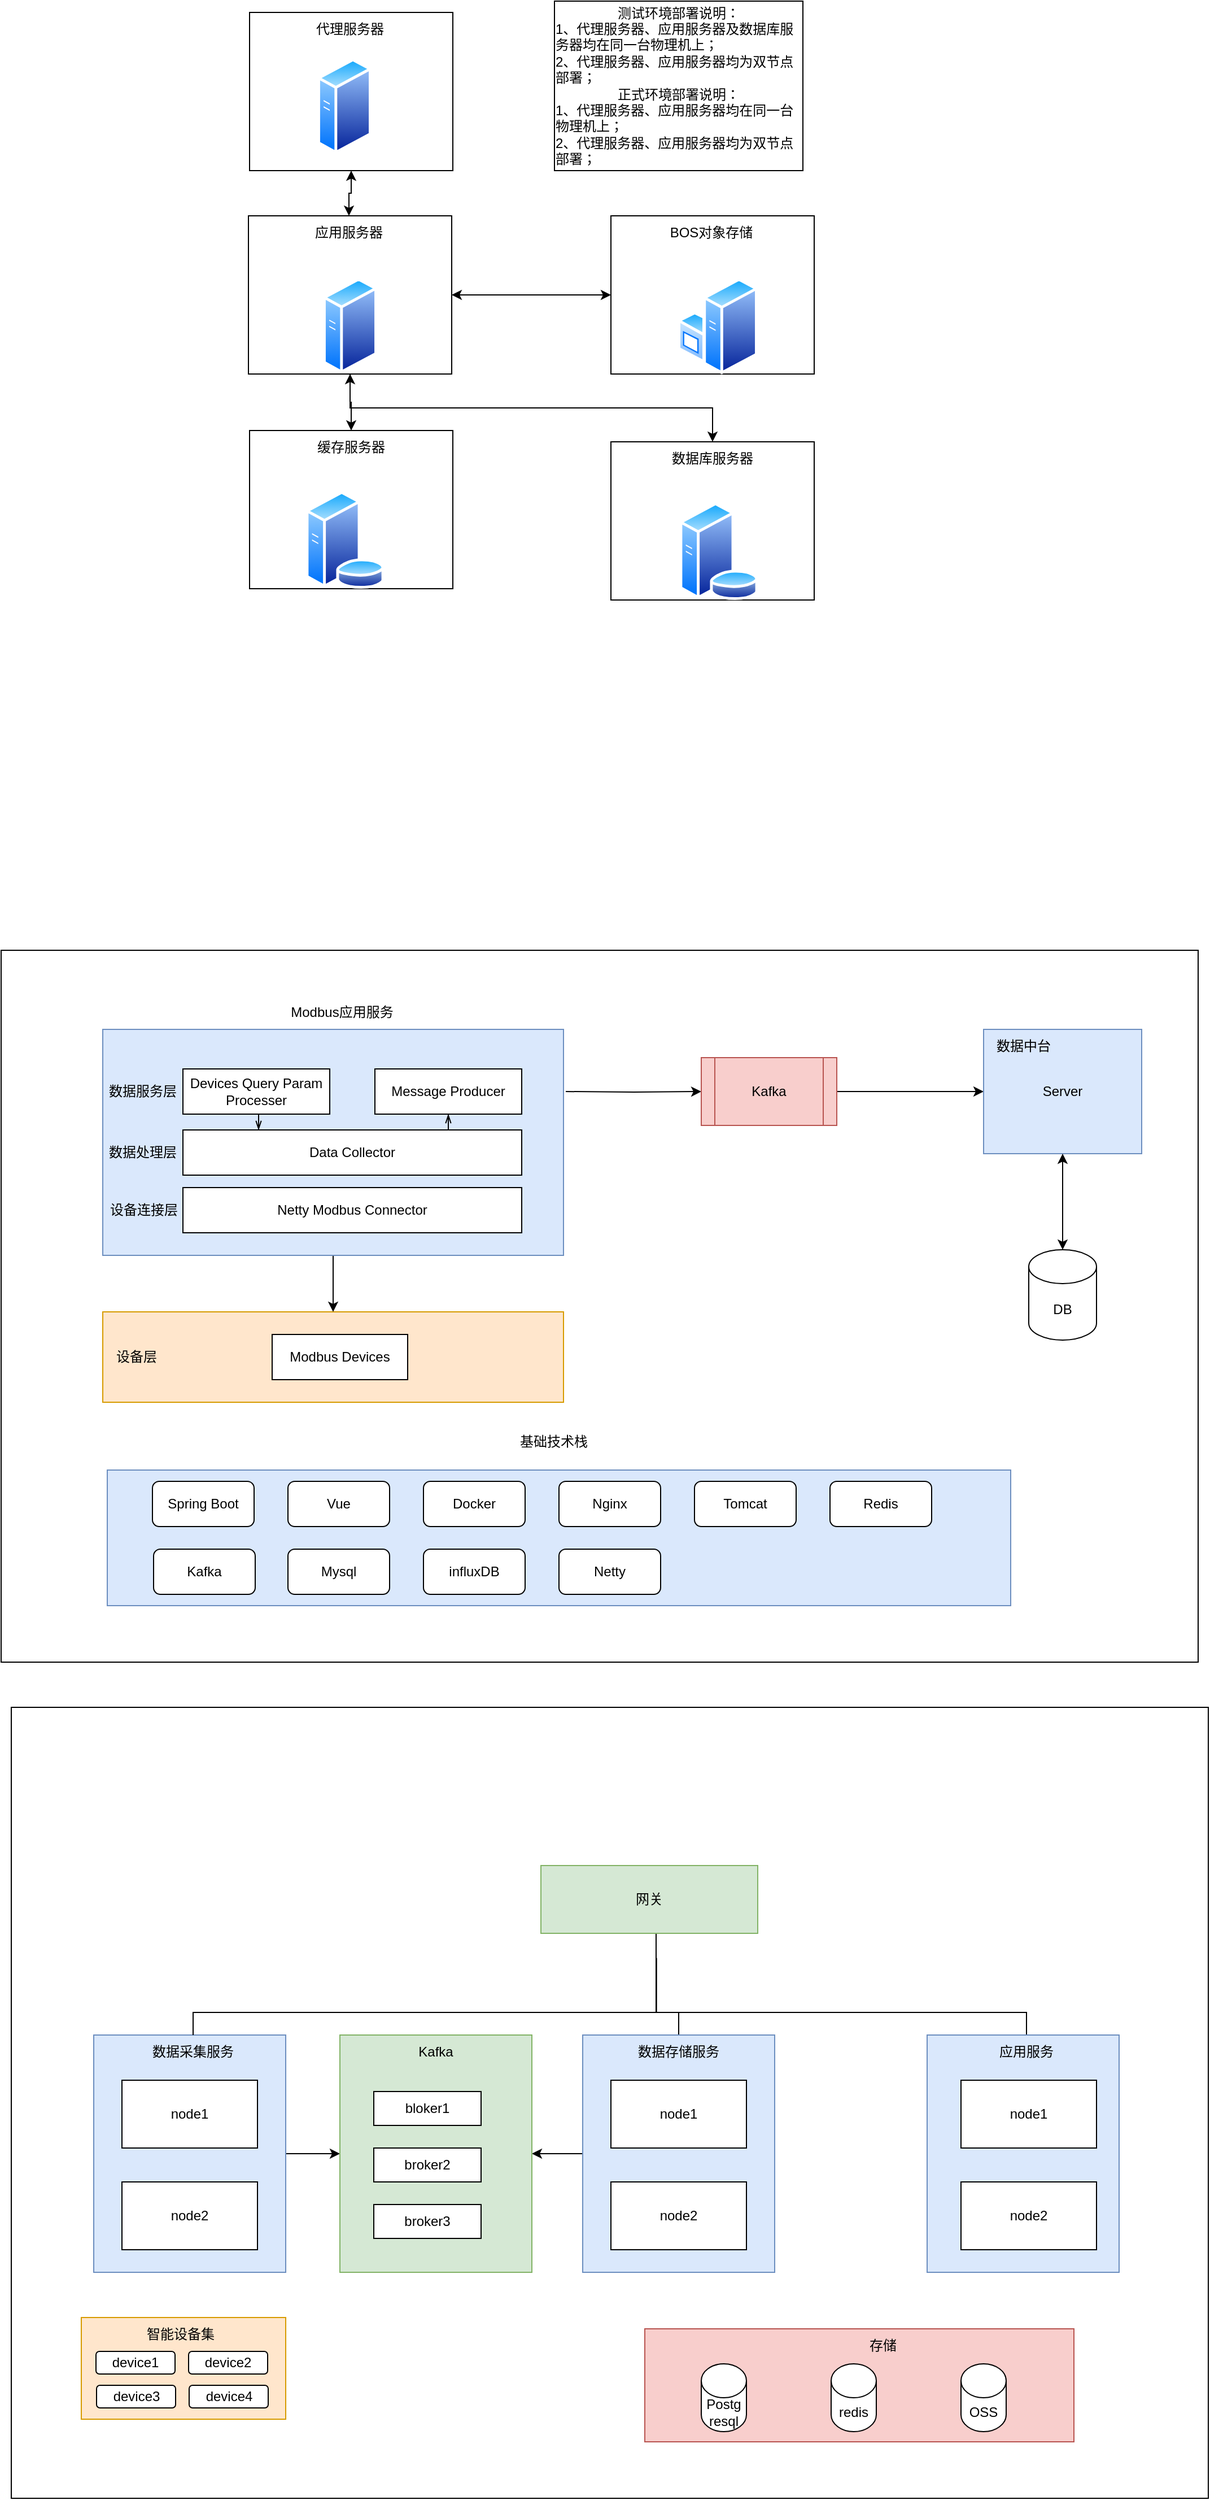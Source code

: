 <mxfile version="24.7.17">
  <diagram name="第 1 页" id="_1aIhdmDM284lSInx7OT">
    <mxGraphModel dx="2261" dy="738" grid="1" gridSize="10" guides="1" tooltips="1" connect="1" arrows="1" fold="1" page="1" pageScale="1" pageWidth="827" pageHeight="1169" math="0" shadow="0">
      <root>
        <mxCell id="0" />
        <mxCell id="1" parent="0" />
        <mxCell id="IbspW1gByAS5AUTnRJZN-32" value="" style="rounded=0;whiteSpace=wrap;html=1;" vertex="1" parent="1">
          <mxGeometry x="-40" y="1010" width="1060" height="630" as="geometry" />
        </mxCell>
        <mxCell id="uXgwrSXC-JMC888QQSOs-27" style="edgeStyle=orthogonalEdgeStyle;rounded=0;orthogonalLoop=1;jettySize=auto;html=1;exitX=0.5;exitY=1;exitDx=0;exitDy=0;entryX=0.5;entryY=0;entryDx=0;entryDy=0;startArrow=classic;startFill=1;" parent="1" source="uXgwrSXC-JMC888QQSOs-1" target="uXgwrSXC-JMC888QQSOs-7" edge="1">
          <mxGeometry relative="1" as="geometry" />
        </mxCell>
        <mxCell id="uXgwrSXC-JMC888QQSOs-1" value="" style="rounded=0;whiteSpace=wrap;html=1;" parent="1" vertex="1">
          <mxGeometry x="180" y="180" width="180" height="140" as="geometry" />
        </mxCell>
        <mxCell id="uXgwrSXC-JMC888QQSOs-3" value="" style="image;aspect=fixed;perimeter=ellipsePerimeter;html=1;align=center;shadow=0;dashed=0;spacingTop=3;image=img/lib/active_directory/generic_server.svg;" parent="1" vertex="1">
          <mxGeometry x="240" y="220" width="48" height="85.71" as="geometry" />
        </mxCell>
        <mxCell id="uXgwrSXC-JMC888QQSOs-4" value="代理服务器" style="text;strokeColor=none;align=center;fillColor=none;html=1;verticalAlign=middle;whiteSpace=wrap;rounded=0;" parent="1" vertex="1">
          <mxGeometry x="228" y="180" width="82" height="30" as="geometry" />
        </mxCell>
        <mxCell id="uXgwrSXC-JMC888QQSOs-25" style="edgeStyle=orthogonalEdgeStyle;rounded=0;orthogonalLoop=1;jettySize=auto;html=1;exitX=1;exitY=0.5;exitDx=0;exitDy=0;entryX=0;entryY=0.5;entryDx=0;entryDy=0;startArrow=classic;startFill=1;" parent="1" source="uXgwrSXC-JMC888QQSOs-5" target="uXgwrSXC-JMC888QQSOs-10" edge="1">
          <mxGeometry relative="1" as="geometry" />
        </mxCell>
        <mxCell id="uXgwrSXC-JMC888QQSOs-5" value="" style="rounded=0;whiteSpace=wrap;html=1;" parent="1" vertex="1">
          <mxGeometry x="179" y="360" width="180" height="140" as="geometry" />
        </mxCell>
        <mxCell id="uXgwrSXC-JMC888QQSOs-7" value="应用服务器" style="text;strokeColor=none;align=center;fillColor=none;html=1;verticalAlign=middle;whiteSpace=wrap;rounded=0;" parent="1" vertex="1">
          <mxGeometry x="227" y="360" width="82" height="30" as="geometry" />
        </mxCell>
        <mxCell id="uXgwrSXC-JMC888QQSOs-23" style="edgeStyle=orthogonalEdgeStyle;rounded=0;orthogonalLoop=1;jettySize=auto;html=1;exitX=0.5;exitY=1;exitDx=0;exitDy=0;entryX=0.5;entryY=0;entryDx=0;entryDy=0;" parent="1" source="uXgwrSXC-JMC888QQSOs-9" target="uXgwrSXC-JMC888QQSOs-15" edge="1">
          <mxGeometry relative="1" as="geometry" />
        </mxCell>
        <mxCell id="uXgwrSXC-JMC888QQSOs-24" style="edgeStyle=orthogonalEdgeStyle;rounded=0;orthogonalLoop=1;jettySize=auto;html=1;exitX=0.5;exitY=1;exitDx=0;exitDy=0;startArrow=classic;startFill=1;" parent="1" source="uXgwrSXC-JMC888QQSOs-9" target="uXgwrSXC-JMC888QQSOs-18" edge="1">
          <mxGeometry relative="1" as="geometry" />
        </mxCell>
        <mxCell id="uXgwrSXC-JMC888QQSOs-9" value="" style="image;aspect=fixed;perimeter=ellipsePerimeter;html=1;align=center;shadow=0;dashed=0;spacingTop=3;image=img/lib/active_directory/generic_server.svg;" parent="1" vertex="1">
          <mxGeometry x="245" y="414.29" width="48" height="85.71" as="geometry" />
        </mxCell>
        <mxCell id="uXgwrSXC-JMC888QQSOs-10" value="" style="rounded=0;whiteSpace=wrap;html=1;" parent="1" vertex="1">
          <mxGeometry x="500" y="360" width="180" height="140" as="geometry" />
        </mxCell>
        <mxCell id="uXgwrSXC-JMC888QQSOs-12" value="BOS对象存储" style="text;strokeColor=none;align=center;fillColor=none;html=1;verticalAlign=middle;whiteSpace=wrap;rounded=0;" parent="1" vertex="1">
          <mxGeometry x="548" y="360" width="82" height="30" as="geometry" />
        </mxCell>
        <mxCell id="uXgwrSXC-JMC888QQSOs-13" value="" style="rounded=0;whiteSpace=wrap;html=1;" parent="1" vertex="1">
          <mxGeometry x="180" y="550" width="180" height="140" as="geometry" />
        </mxCell>
        <mxCell id="uXgwrSXC-JMC888QQSOs-15" value="缓存服务器" style="text;strokeColor=none;align=center;fillColor=none;html=1;verticalAlign=middle;whiteSpace=wrap;rounded=0;" parent="1" vertex="1">
          <mxGeometry x="229" y="550" width="82" height="30" as="geometry" />
        </mxCell>
        <mxCell id="uXgwrSXC-JMC888QQSOs-16" value="" style="rounded=0;whiteSpace=wrap;html=1;" parent="1" vertex="1">
          <mxGeometry x="500" y="560" width="180" height="140" as="geometry" />
        </mxCell>
        <mxCell id="uXgwrSXC-JMC888QQSOs-18" value="数据库服务器" style="text;strokeColor=none;align=center;fillColor=none;html=1;verticalAlign=middle;whiteSpace=wrap;rounded=0;" parent="1" vertex="1">
          <mxGeometry x="549" y="560" width="82" height="30" as="geometry" />
        </mxCell>
        <mxCell id="uXgwrSXC-JMC888QQSOs-19" value="" style="image;aspect=fixed;perimeter=ellipsePerimeter;html=1;align=center;shadow=0;dashed=0;spacingTop=3;image=img/lib/active_directory/database_server.svg;" parent="1" vertex="1">
          <mxGeometry x="229" y="603.41" width="71" height="86.59" as="geometry" />
        </mxCell>
        <mxCell id="uXgwrSXC-JMC888QQSOs-20" value="" style="image;aspect=fixed;perimeter=ellipsePerimeter;html=1;align=center;shadow=0;dashed=0;spacingTop=3;image=img/lib/active_directory/database_server.svg;" parent="1" vertex="1">
          <mxGeometry x="560" y="613.41" width="71" height="86.59" as="geometry" />
        </mxCell>
        <mxCell id="uXgwrSXC-JMC888QQSOs-21" value="" style="image;aspect=fixed;perimeter=ellipsePerimeter;html=1;align=center;shadow=0;dashed=0;spacingTop=3;image=img/lib/active_directory/windows_server.svg;" parent="1" vertex="1">
          <mxGeometry x="559" y="414.29" width="71" height="86.59" as="geometry" />
        </mxCell>
        <mxCell id="uXgwrSXC-JMC888QQSOs-28" value="&lt;div style=&quot;&quot;&gt;&lt;span style=&quot;background-color: initial;&quot;&gt;测试环境部署说明：&lt;/span&gt;&lt;/div&gt;&lt;div style=&quot;text-align: left;&quot;&gt;1、代理服务器、应用服务器及数据库服务器均在同一台物理机上；&lt;/div&gt;&lt;div style=&quot;text-align: left;&quot;&gt;2、代理服务器、应用服务器均为双节点部署；&lt;/div&gt;&lt;div&gt;正式环境部署说明：&lt;/div&gt;&lt;div&gt;&lt;div style=&quot;text-align: left;&quot;&gt;1、代理服务器、应用服务器均在同一台物理机上；&lt;/div&gt;&lt;div style=&quot;text-align: left;&quot;&gt;2、代理服务器、应用服务器均为双节点部署；&lt;/div&gt;&lt;/div&gt;" style="rounded=0;whiteSpace=wrap;html=1;" parent="1" vertex="1">
          <mxGeometry x="450" y="170" width="220" height="150" as="geometry" />
        </mxCell>
        <mxCell id="IbspW1gByAS5AUTnRJZN-8" style="edgeStyle=orthogonalEdgeStyle;rounded=0;orthogonalLoop=1;jettySize=auto;html=1;exitX=1;exitY=0.5;exitDx=0;exitDy=0;entryX=0;entryY=0.5;entryDx=0;entryDy=0;" edge="1" parent="1" target="IbspW1gByAS5AUTnRJZN-4">
          <mxGeometry relative="1" as="geometry">
            <mxPoint x="460" y="1135" as="sourcePoint" />
          </mxGeometry>
        </mxCell>
        <mxCell id="IbspW1gByAS5AUTnRJZN-9" style="edgeStyle=orthogonalEdgeStyle;rounded=0;orthogonalLoop=1;jettySize=auto;html=1;exitX=1;exitY=0.5;exitDx=0;exitDy=0;entryX=0;entryY=0.5;entryDx=0;entryDy=0;" edge="1" parent="1" source="IbspW1gByAS5AUTnRJZN-4" target="IbspW1gByAS5AUTnRJZN-7">
          <mxGeometry relative="1" as="geometry" />
        </mxCell>
        <mxCell id="IbspW1gByAS5AUTnRJZN-4" value="Kafka" style="shape=process;whiteSpace=wrap;html=1;backgroundOutline=1;fillColor=#f8cecc;strokeColor=#b85450;" vertex="1" parent="1">
          <mxGeometry x="580" y="1105" width="120" height="60" as="geometry" />
        </mxCell>
        <mxCell id="IbspW1gByAS5AUTnRJZN-7" value="Server" style="rounded=0;whiteSpace=wrap;html=1;fillColor=#dae8fc;strokeColor=#6c8ebf;" vertex="1" parent="1">
          <mxGeometry x="830" y="1080" width="140" height="110" as="geometry" />
        </mxCell>
        <mxCell id="IbspW1gByAS5AUTnRJZN-10" value="DB" style="shape=cylinder3;whiteSpace=wrap;html=1;boundedLbl=1;backgroundOutline=1;size=15;" vertex="1" parent="1">
          <mxGeometry x="870" y="1275" width="60" height="80" as="geometry" />
        </mxCell>
        <mxCell id="IbspW1gByAS5AUTnRJZN-11" style="edgeStyle=orthogonalEdgeStyle;rounded=0;orthogonalLoop=1;jettySize=auto;html=1;exitX=0.5;exitY=0;exitDx=0;exitDy=0;exitPerimeter=0;entryX=0.5;entryY=1;entryDx=0;entryDy=0;startArrow=classic;startFill=1;" edge="1" parent="1" source="IbspW1gByAS5AUTnRJZN-10" target="IbspW1gByAS5AUTnRJZN-7">
          <mxGeometry relative="1" as="geometry" />
        </mxCell>
        <mxCell id="IbspW1gByAS5AUTnRJZN-15" value="" style="rounded=0;whiteSpace=wrap;html=1;fillColor=#ffe6cc;strokeColor=#d79b00;" vertex="1" parent="1">
          <mxGeometry x="50" y="1330" width="408" height="80" as="geometry" />
        </mxCell>
        <mxCell id="IbspW1gByAS5AUTnRJZN-14" value="Modbus Devices" style="rounded=0;whiteSpace=wrap;html=1;" vertex="1" parent="1">
          <mxGeometry x="200" y="1350" width="120" height="40" as="geometry" />
        </mxCell>
        <mxCell id="IbspW1gByAS5AUTnRJZN-16" value="设备层" style="text;strokeColor=none;align=center;fillColor=none;html=1;verticalAlign=middle;whiteSpace=wrap;rounded=0;" vertex="1" parent="1">
          <mxGeometry x="50" y="1355" width="60" height="30" as="geometry" />
        </mxCell>
        <mxCell id="IbspW1gByAS5AUTnRJZN-31" style="edgeStyle=orthogonalEdgeStyle;rounded=0;orthogonalLoop=1;jettySize=auto;html=1;exitX=0.5;exitY=1;exitDx=0;exitDy=0;" edge="1" parent="1" source="IbspW1gByAS5AUTnRJZN-17" target="IbspW1gByAS5AUTnRJZN-15">
          <mxGeometry relative="1" as="geometry" />
        </mxCell>
        <mxCell id="IbspW1gByAS5AUTnRJZN-17" value="" style="rounded=0;whiteSpace=wrap;html=1;fillColor=#dae8fc;strokeColor=#6c8ebf;" vertex="1" parent="1">
          <mxGeometry x="50" y="1080" width="408" height="200" as="geometry" />
        </mxCell>
        <mxCell id="IbspW1gByAS5AUTnRJZN-18" value="Netty Modbus Connector" style="rounded=0;whiteSpace=wrap;html=1;" vertex="1" parent="1">
          <mxGeometry x="121" y="1220" width="300" height="40" as="geometry" />
        </mxCell>
        <mxCell id="IbspW1gByAS5AUTnRJZN-19" value="设备连接层" style="text;strokeColor=none;align=center;fillColor=none;html=1;verticalAlign=middle;whiteSpace=wrap;rounded=0;" vertex="1" parent="1">
          <mxGeometry x="51" y="1225" width="71" height="30" as="geometry" />
        </mxCell>
        <mxCell id="IbspW1gByAS5AUTnRJZN-24" style="edgeStyle=orthogonalEdgeStyle;rounded=0;orthogonalLoop=1;jettySize=auto;html=1;exitX=0.75;exitY=0;exitDx=0;exitDy=0;entryX=0.5;entryY=1;entryDx=0;entryDy=0;endArrow=openThin;endFill=0;" edge="1" parent="1" source="IbspW1gByAS5AUTnRJZN-20" target="IbspW1gByAS5AUTnRJZN-21">
          <mxGeometry relative="1" as="geometry" />
        </mxCell>
        <mxCell id="IbspW1gByAS5AUTnRJZN-20" value="Data Collector" style="rounded=0;whiteSpace=wrap;html=1;" vertex="1" parent="1">
          <mxGeometry x="121" y="1169" width="300" height="40" as="geometry" />
        </mxCell>
        <mxCell id="IbspW1gByAS5AUTnRJZN-21" value="Message Producer" style="rounded=0;whiteSpace=wrap;html=1;" vertex="1" parent="1">
          <mxGeometry x="291" y="1115" width="130" height="40" as="geometry" />
        </mxCell>
        <mxCell id="IbspW1gByAS5AUTnRJZN-23" style="edgeStyle=orthogonalEdgeStyle;rounded=0;orthogonalLoop=1;jettySize=auto;html=1;exitX=0.5;exitY=1;exitDx=0;exitDy=0;entryX=0.25;entryY=0;entryDx=0;entryDy=0;endArrow=openThin;endFill=0;" edge="1" parent="1">
          <mxGeometry relative="1" as="geometry">
            <mxPoint x="178" y="1155" as="sourcePoint" />
            <mxPoint x="188" y="1169" as="targetPoint" />
          </mxGeometry>
        </mxCell>
        <mxCell id="IbspW1gByAS5AUTnRJZN-22" value="Devices Query Param Processer" style="rounded=0;whiteSpace=wrap;html=1;" vertex="1" parent="1">
          <mxGeometry x="121" y="1115" width="130" height="40" as="geometry" />
        </mxCell>
        <mxCell id="IbspW1gByAS5AUTnRJZN-25" value="数据中台" style="text;strokeColor=none;align=center;fillColor=none;html=1;verticalAlign=middle;whiteSpace=wrap;rounded=0;" vertex="1" parent="1">
          <mxGeometry x="820" y="1080" width="91" height="30" as="geometry" />
        </mxCell>
        <mxCell id="IbspW1gByAS5AUTnRJZN-27" value="数据处理层" style="text;strokeColor=none;align=center;fillColor=none;html=1;verticalAlign=middle;whiteSpace=wrap;rounded=0;" vertex="1" parent="1">
          <mxGeometry x="50" y="1174" width="71" height="30" as="geometry" />
        </mxCell>
        <mxCell id="IbspW1gByAS5AUTnRJZN-28" value="数据服务层" style="text;strokeColor=none;align=center;fillColor=none;html=1;verticalAlign=middle;whiteSpace=wrap;rounded=0;" vertex="1" parent="1">
          <mxGeometry x="50" y="1120" width="71" height="30" as="geometry" />
        </mxCell>
        <mxCell id="IbspW1gByAS5AUTnRJZN-29" value="Modbus应用服务" style="text;strokeColor=none;align=center;fillColor=none;html=1;verticalAlign=middle;whiteSpace=wrap;rounded=0;" vertex="1" parent="1">
          <mxGeometry x="212" y="1050" width="100" height="30" as="geometry" />
        </mxCell>
        <mxCell id="IbspW1gByAS5AUTnRJZN-33" value="" style="rounded=0;whiteSpace=wrap;html=1;fillColor=#dae8fc;strokeColor=#6c8ebf;" vertex="1" parent="1">
          <mxGeometry x="54" y="1470" width="800" height="120" as="geometry" />
        </mxCell>
        <mxCell id="IbspW1gByAS5AUTnRJZN-34" value="Spring Boot" style="rounded=1;whiteSpace=wrap;html=1;" vertex="1" parent="1">
          <mxGeometry x="94" y="1480" width="90" height="40" as="geometry" />
        </mxCell>
        <mxCell id="IbspW1gByAS5AUTnRJZN-35" value="基础技术栈" style="text;strokeColor=none;align=center;fillColor=none;html=1;verticalAlign=middle;whiteSpace=wrap;rounded=0;" vertex="1" parent="1">
          <mxGeometry x="414" y="1430" width="71" height="30" as="geometry" />
        </mxCell>
        <mxCell id="IbspW1gByAS5AUTnRJZN-36" value="Vue" style="rounded=1;whiteSpace=wrap;html=1;" vertex="1" parent="1">
          <mxGeometry x="214" y="1480" width="90" height="40" as="geometry" />
        </mxCell>
        <mxCell id="IbspW1gByAS5AUTnRJZN-37" value="Docker" style="rounded=1;whiteSpace=wrap;html=1;" vertex="1" parent="1">
          <mxGeometry x="334" y="1480" width="90" height="40" as="geometry" />
        </mxCell>
        <mxCell id="IbspW1gByAS5AUTnRJZN-38" value="Nginx" style="rounded=1;whiteSpace=wrap;html=1;" vertex="1" parent="1">
          <mxGeometry x="454" y="1480" width="90" height="40" as="geometry" />
        </mxCell>
        <mxCell id="IbspW1gByAS5AUTnRJZN-39" value="Tomcat" style="rounded=1;whiteSpace=wrap;html=1;" vertex="1" parent="1">
          <mxGeometry x="574" y="1480" width="90" height="40" as="geometry" />
        </mxCell>
        <mxCell id="IbspW1gByAS5AUTnRJZN-40" value="Redis" style="rounded=1;whiteSpace=wrap;html=1;" vertex="1" parent="1">
          <mxGeometry x="694" y="1480" width="90" height="40" as="geometry" />
        </mxCell>
        <mxCell id="IbspW1gByAS5AUTnRJZN-41" value="Kafka" style="rounded=1;whiteSpace=wrap;html=1;" vertex="1" parent="1">
          <mxGeometry x="95" y="1540" width="90" height="40" as="geometry" />
        </mxCell>
        <mxCell id="IbspW1gByAS5AUTnRJZN-42" value="Mysql" style="rounded=1;whiteSpace=wrap;html=1;" vertex="1" parent="1">
          <mxGeometry x="214" y="1540" width="90" height="40" as="geometry" />
        </mxCell>
        <mxCell id="IbspW1gByAS5AUTnRJZN-43" value="influxDB" style="rounded=1;whiteSpace=wrap;html=1;" vertex="1" parent="1">
          <mxGeometry x="334" y="1540" width="90" height="40" as="geometry" />
        </mxCell>
        <mxCell id="IbspW1gByAS5AUTnRJZN-44" value="Netty" style="rounded=1;whiteSpace=wrap;html=1;" vertex="1" parent="1">
          <mxGeometry x="454" y="1540" width="90" height="40" as="geometry" />
        </mxCell>
        <mxCell id="IbspW1gByAS5AUTnRJZN-46" value="" style="rounded=0;whiteSpace=wrap;html=1;" vertex="1" parent="1">
          <mxGeometry x="-31" y="1680" width="1060" height="700" as="geometry" />
        </mxCell>
        <mxCell id="IbspW1gByAS5AUTnRJZN-62" style="edgeStyle=orthogonalEdgeStyle;rounded=0;orthogonalLoop=1;jettySize=auto;html=1;exitX=0.5;exitY=1;exitDx=0;exitDy=0;entryX=0.5;entryY=0;entryDx=0;entryDy=0;endArrow=none;endFill=0;" edge="1" parent="1" source="IbspW1gByAS5AUTnRJZN-47" target="IbspW1gByAS5AUTnRJZN-59">
          <mxGeometry relative="1" as="geometry">
            <Array as="points">
              <mxPoint x="540" y="1880" />
              <mxPoint x="540" y="1950" />
              <mxPoint x="560" y="1950" />
            </Array>
          </mxGeometry>
        </mxCell>
        <mxCell id="IbspW1gByAS5AUTnRJZN-63" style="edgeStyle=orthogonalEdgeStyle;rounded=0;orthogonalLoop=1;jettySize=auto;html=1;exitX=0.5;exitY=1;exitDx=0;exitDy=0;endArrow=none;endFill=0;" edge="1" parent="1" source="IbspW1gByAS5AUTnRJZN-47" target="IbspW1gByAS5AUTnRJZN-60">
          <mxGeometry relative="1" as="geometry">
            <Array as="points">
              <mxPoint x="540" y="1880" />
              <mxPoint x="540" y="1950" />
              <mxPoint x="868" y="1950" />
            </Array>
          </mxGeometry>
        </mxCell>
        <mxCell id="IbspW1gByAS5AUTnRJZN-47" value="网关" style="rounded=0;whiteSpace=wrap;html=1;fillColor=#d5e8d4;strokeColor=#82b366;" vertex="1" parent="1">
          <mxGeometry x="438" y="1820" width="192" height="60" as="geometry" />
        </mxCell>
        <mxCell id="IbspW1gByAS5AUTnRJZN-76" style="edgeStyle=orthogonalEdgeStyle;rounded=0;orthogonalLoop=1;jettySize=auto;html=1;exitX=1;exitY=0.5;exitDx=0;exitDy=0;entryX=0;entryY=0.5;entryDx=0;entryDy=0;" edge="1" parent="1" source="IbspW1gByAS5AUTnRJZN-48" target="IbspW1gByAS5AUTnRJZN-71">
          <mxGeometry relative="1" as="geometry" />
        </mxCell>
        <mxCell id="IbspW1gByAS5AUTnRJZN-48" value="" style="rounded=0;whiteSpace=wrap;html=1;fillColor=#dae8fc;strokeColor=#6c8ebf;" vertex="1" parent="1">
          <mxGeometry x="42" y="1970" width="170" height="210" as="geometry" />
        </mxCell>
        <mxCell id="IbspW1gByAS5AUTnRJZN-78" style="edgeStyle=orthogonalEdgeStyle;rounded=0;orthogonalLoop=1;jettySize=auto;html=1;exitX=0;exitY=0.5;exitDx=0;exitDy=0;entryX=1;entryY=0.5;entryDx=0;entryDy=0;" edge="1" parent="1" source="IbspW1gByAS5AUTnRJZN-50" target="IbspW1gByAS5AUTnRJZN-71">
          <mxGeometry relative="1" as="geometry" />
        </mxCell>
        <mxCell id="IbspW1gByAS5AUTnRJZN-50" value="" style="rounded=0;whiteSpace=wrap;html=1;fillColor=#dae8fc;strokeColor=#6c8ebf;" vertex="1" parent="1">
          <mxGeometry x="475" y="1970" width="170" height="210" as="geometry" />
        </mxCell>
        <mxCell id="IbspW1gByAS5AUTnRJZN-51" value="" style="rounded=0;whiteSpace=wrap;html=1;fillColor=#dae8fc;strokeColor=#6c8ebf;" vertex="1" parent="1">
          <mxGeometry x="780" y="1970" width="170" height="210" as="geometry" />
        </mxCell>
        <mxCell id="IbspW1gByAS5AUTnRJZN-52" value="node1" style="rounded=0;whiteSpace=wrap;html=1;" vertex="1" parent="1">
          <mxGeometry x="67" y="2010" width="120" height="60" as="geometry" />
        </mxCell>
        <mxCell id="IbspW1gByAS5AUTnRJZN-53" value="node2" style="rounded=0;whiteSpace=wrap;html=1;" vertex="1" parent="1">
          <mxGeometry x="67" y="2100" width="120" height="60" as="geometry" />
        </mxCell>
        <mxCell id="IbspW1gByAS5AUTnRJZN-54" value="node1" style="rounded=0;whiteSpace=wrap;html=1;" vertex="1" parent="1">
          <mxGeometry x="500" y="2010" width="120" height="60" as="geometry" />
        </mxCell>
        <mxCell id="IbspW1gByAS5AUTnRJZN-55" value="node2" style="rounded=0;whiteSpace=wrap;html=1;" vertex="1" parent="1">
          <mxGeometry x="500" y="2100" width="120" height="60" as="geometry" />
        </mxCell>
        <mxCell id="IbspW1gByAS5AUTnRJZN-56" value="node1" style="rounded=0;whiteSpace=wrap;html=1;" vertex="1" parent="1">
          <mxGeometry x="810" y="2010" width="120" height="60" as="geometry" />
        </mxCell>
        <mxCell id="IbspW1gByAS5AUTnRJZN-57" value="node2" style="rounded=0;whiteSpace=wrap;html=1;" vertex="1" parent="1">
          <mxGeometry x="810" y="2100" width="120" height="60" as="geometry" />
        </mxCell>
        <mxCell id="IbspW1gByAS5AUTnRJZN-58" value="数据采集服务" style="text;strokeColor=none;align=center;fillColor=none;html=1;verticalAlign=middle;whiteSpace=wrap;rounded=0;" vertex="1" parent="1">
          <mxGeometry x="87" y="1970" width="86" height="30" as="geometry" />
        </mxCell>
        <mxCell id="IbspW1gByAS5AUTnRJZN-59" value="数据存储服务" style="text;strokeColor=none;align=center;fillColor=none;html=1;verticalAlign=middle;whiteSpace=wrap;rounded=0;" vertex="1" parent="1">
          <mxGeometry x="517" y="1970" width="86" height="30" as="geometry" />
        </mxCell>
        <mxCell id="IbspW1gByAS5AUTnRJZN-60" value="应用服务" style="text;strokeColor=none;align=center;fillColor=none;html=1;verticalAlign=middle;whiteSpace=wrap;rounded=0;" vertex="1" parent="1">
          <mxGeometry x="825" y="1970" width="86" height="30" as="geometry" />
        </mxCell>
        <mxCell id="IbspW1gByAS5AUTnRJZN-61" style="edgeStyle=orthogonalEdgeStyle;rounded=0;orthogonalLoop=1;jettySize=auto;html=1;exitX=0.5;exitY=0;exitDx=0;exitDy=0;entryX=0.539;entryY=0.317;entryDx=0;entryDy=0;entryPerimeter=0;endArrow=none;endFill=0;" edge="1" parent="1" source="IbspW1gByAS5AUTnRJZN-58" target="IbspW1gByAS5AUTnRJZN-46">
          <mxGeometry relative="1" as="geometry" />
        </mxCell>
        <mxCell id="IbspW1gByAS5AUTnRJZN-64" value="" style="rounded=0;whiteSpace=wrap;html=1;fillColor=#ffe6cc;strokeColor=#d79b00;" vertex="1" parent="1">
          <mxGeometry x="31" y="2220" width="181" height="90" as="geometry" />
        </mxCell>
        <mxCell id="IbspW1gByAS5AUTnRJZN-65" value="智能设备集" style="text;strokeColor=none;align=center;fillColor=none;html=1;verticalAlign=middle;whiteSpace=wrap;rounded=0;" vertex="1" parent="1">
          <mxGeometry x="76" y="2220" width="86" height="30" as="geometry" />
        </mxCell>
        <mxCell id="IbspW1gByAS5AUTnRJZN-66" value="device1" style="rounded=1;whiteSpace=wrap;html=1;" vertex="1" parent="1">
          <mxGeometry x="44" y="2250" width="70" height="20" as="geometry" />
        </mxCell>
        <mxCell id="IbspW1gByAS5AUTnRJZN-67" value="device2" style="rounded=1;whiteSpace=wrap;html=1;" vertex="1" parent="1">
          <mxGeometry x="126" y="2250" width="70" height="20" as="geometry" />
        </mxCell>
        <mxCell id="IbspW1gByAS5AUTnRJZN-68" value="device3" style="rounded=1;whiteSpace=wrap;html=1;" vertex="1" parent="1">
          <mxGeometry x="44.5" y="2280" width="70" height="20" as="geometry" />
        </mxCell>
        <mxCell id="IbspW1gByAS5AUTnRJZN-69" value="device4" style="rounded=1;whiteSpace=wrap;html=1;" vertex="1" parent="1">
          <mxGeometry x="126.5" y="2280" width="70" height="20" as="geometry" />
        </mxCell>
        <mxCell id="IbspW1gByAS5AUTnRJZN-71" value="" style="rounded=0;whiteSpace=wrap;html=1;fillColor=#d5e8d4;strokeColor=#82b366;" vertex="1" parent="1">
          <mxGeometry x="260" y="1970" width="170" height="210" as="geometry" />
        </mxCell>
        <mxCell id="IbspW1gByAS5AUTnRJZN-72" value="bloker1" style="rounded=0;whiteSpace=wrap;html=1;" vertex="1" parent="1">
          <mxGeometry x="290" y="2020" width="95" height="30" as="geometry" />
        </mxCell>
        <mxCell id="IbspW1gByAS5AUTnRJZN-73" value="broker2" style="rounded=0;whiteSpace=wrap;html=1;" vertex="1" parent="1">
          <mxGeometry x="290" y="2070" width="95" height="30" as="geometry" />
        </mxCell>
        <mxCell id="IbspW1gByAS5AUTnRJZN-74" value="Kafka" style="text;strokeColor=none;align=center;fillColor=none;html=1;verticalAlign=middle;whiteSpace=wrap;rounded=0;" vertex="1" parent="1">
          <mxGeometry x="302" y="1970" width="86" height="30" as="geometry" />
        </mxCell>
        <mxCell id="IbspW1gByAS5AUTnRJZN-75" value="broker3" style="rounded=0;whiteSpace=wrap;html=1;" vertex="1" parent="1">
          <mxGeometry x="290" y="2120" width="95" height="30" as="geometry" />
        </mxCell>
        <mxCell id="IbspW1gByAS5AUTnRJZN-79" value="" style="rounded=0;whiteSpace=wrap;html=1;fillColor=#f8cecc;strokeColor=#b85450;" vertex="1" parent="1">
          <mxGeometry x="530" y="2230" width="380" height="100" as="geometry" />
        </mxCell>
        <mxCell id="IbspW1gByAS5AUTnRJZN-80" value="存储" style="text;strokeColor=none;align=center;fillColor=none;html=1;verticalAlign=middle;whiteSpace=wrap;rounded=0;" vertex="1" parent="1">
          <mxGeometry x="698" y="2230" width="86" height="30" as="geometry" />
        </mxCell>
        <mxCell id="IbspW1gByAS5AUTnRJZN-85" value="Postg&lt;div&gt;resql&lt;/div&gt;" style="shape=cylinder3;whiteSpace=wrap;html=1;boundedLbl=1;backgroundOutline=1;size=15;" vertex="1" parent="1">
          <mxGeometry x="580" y="2261" width="40" height="60" as="geometry" />
        </mxCell>
        <mxCell id="IbspW1gByAS5AUTnRJZN-86" value="redis" style="shape=cylinder3;whiteSpace=wrap;html=1;boundedLbl=1;backgroundOutline=1;size=15;" vertex="1" parent="1">
          <mxGeometry x="695" y="2261" width="40" height="60" as="geometry" />
        </mxCell>
        <mxCell id="IbspW1gByAS5AUTnRJZN-87" value="OSS" style="shape=cylinder3;whiteSpace=wrap;html=1;boundedLbl=1;backgroundOutline=1;size=15;" vertex="1" parent="1">
          <mxGeometry x="810" y="2261" width="40" height="60" as="geometry" />
        </mxCell>
      </root>
    </mxGraphModel>
  </diagram>
</mxfile>
